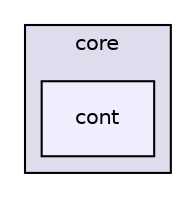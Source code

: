 digraph "src/core/cont" {
  compound=true
  node [ fontsize="10", fontname="Helvetica"];
  edge [ labelfontsize="10", labelfontname="Helvetica"];
  subgraph clusterdir_aebb8dcc11953d78e620bbef0b9e2183 {
    graph [ bgcolor="#ddddee", pencolor="black", label="core" fontname="Helvetica", fontsize="10", URL="dir_aebb8dcc11953d78e620bbef0b9e2183.html"]
  dir_104bf488bf675f305ccce46e520ac504 [shape=box, label="cont", style="filled", fillcolor="#eeeeff", pencolor="black", URL="dir_104bf488bf675f305ccce46e520ac504.html"];
  }
}

